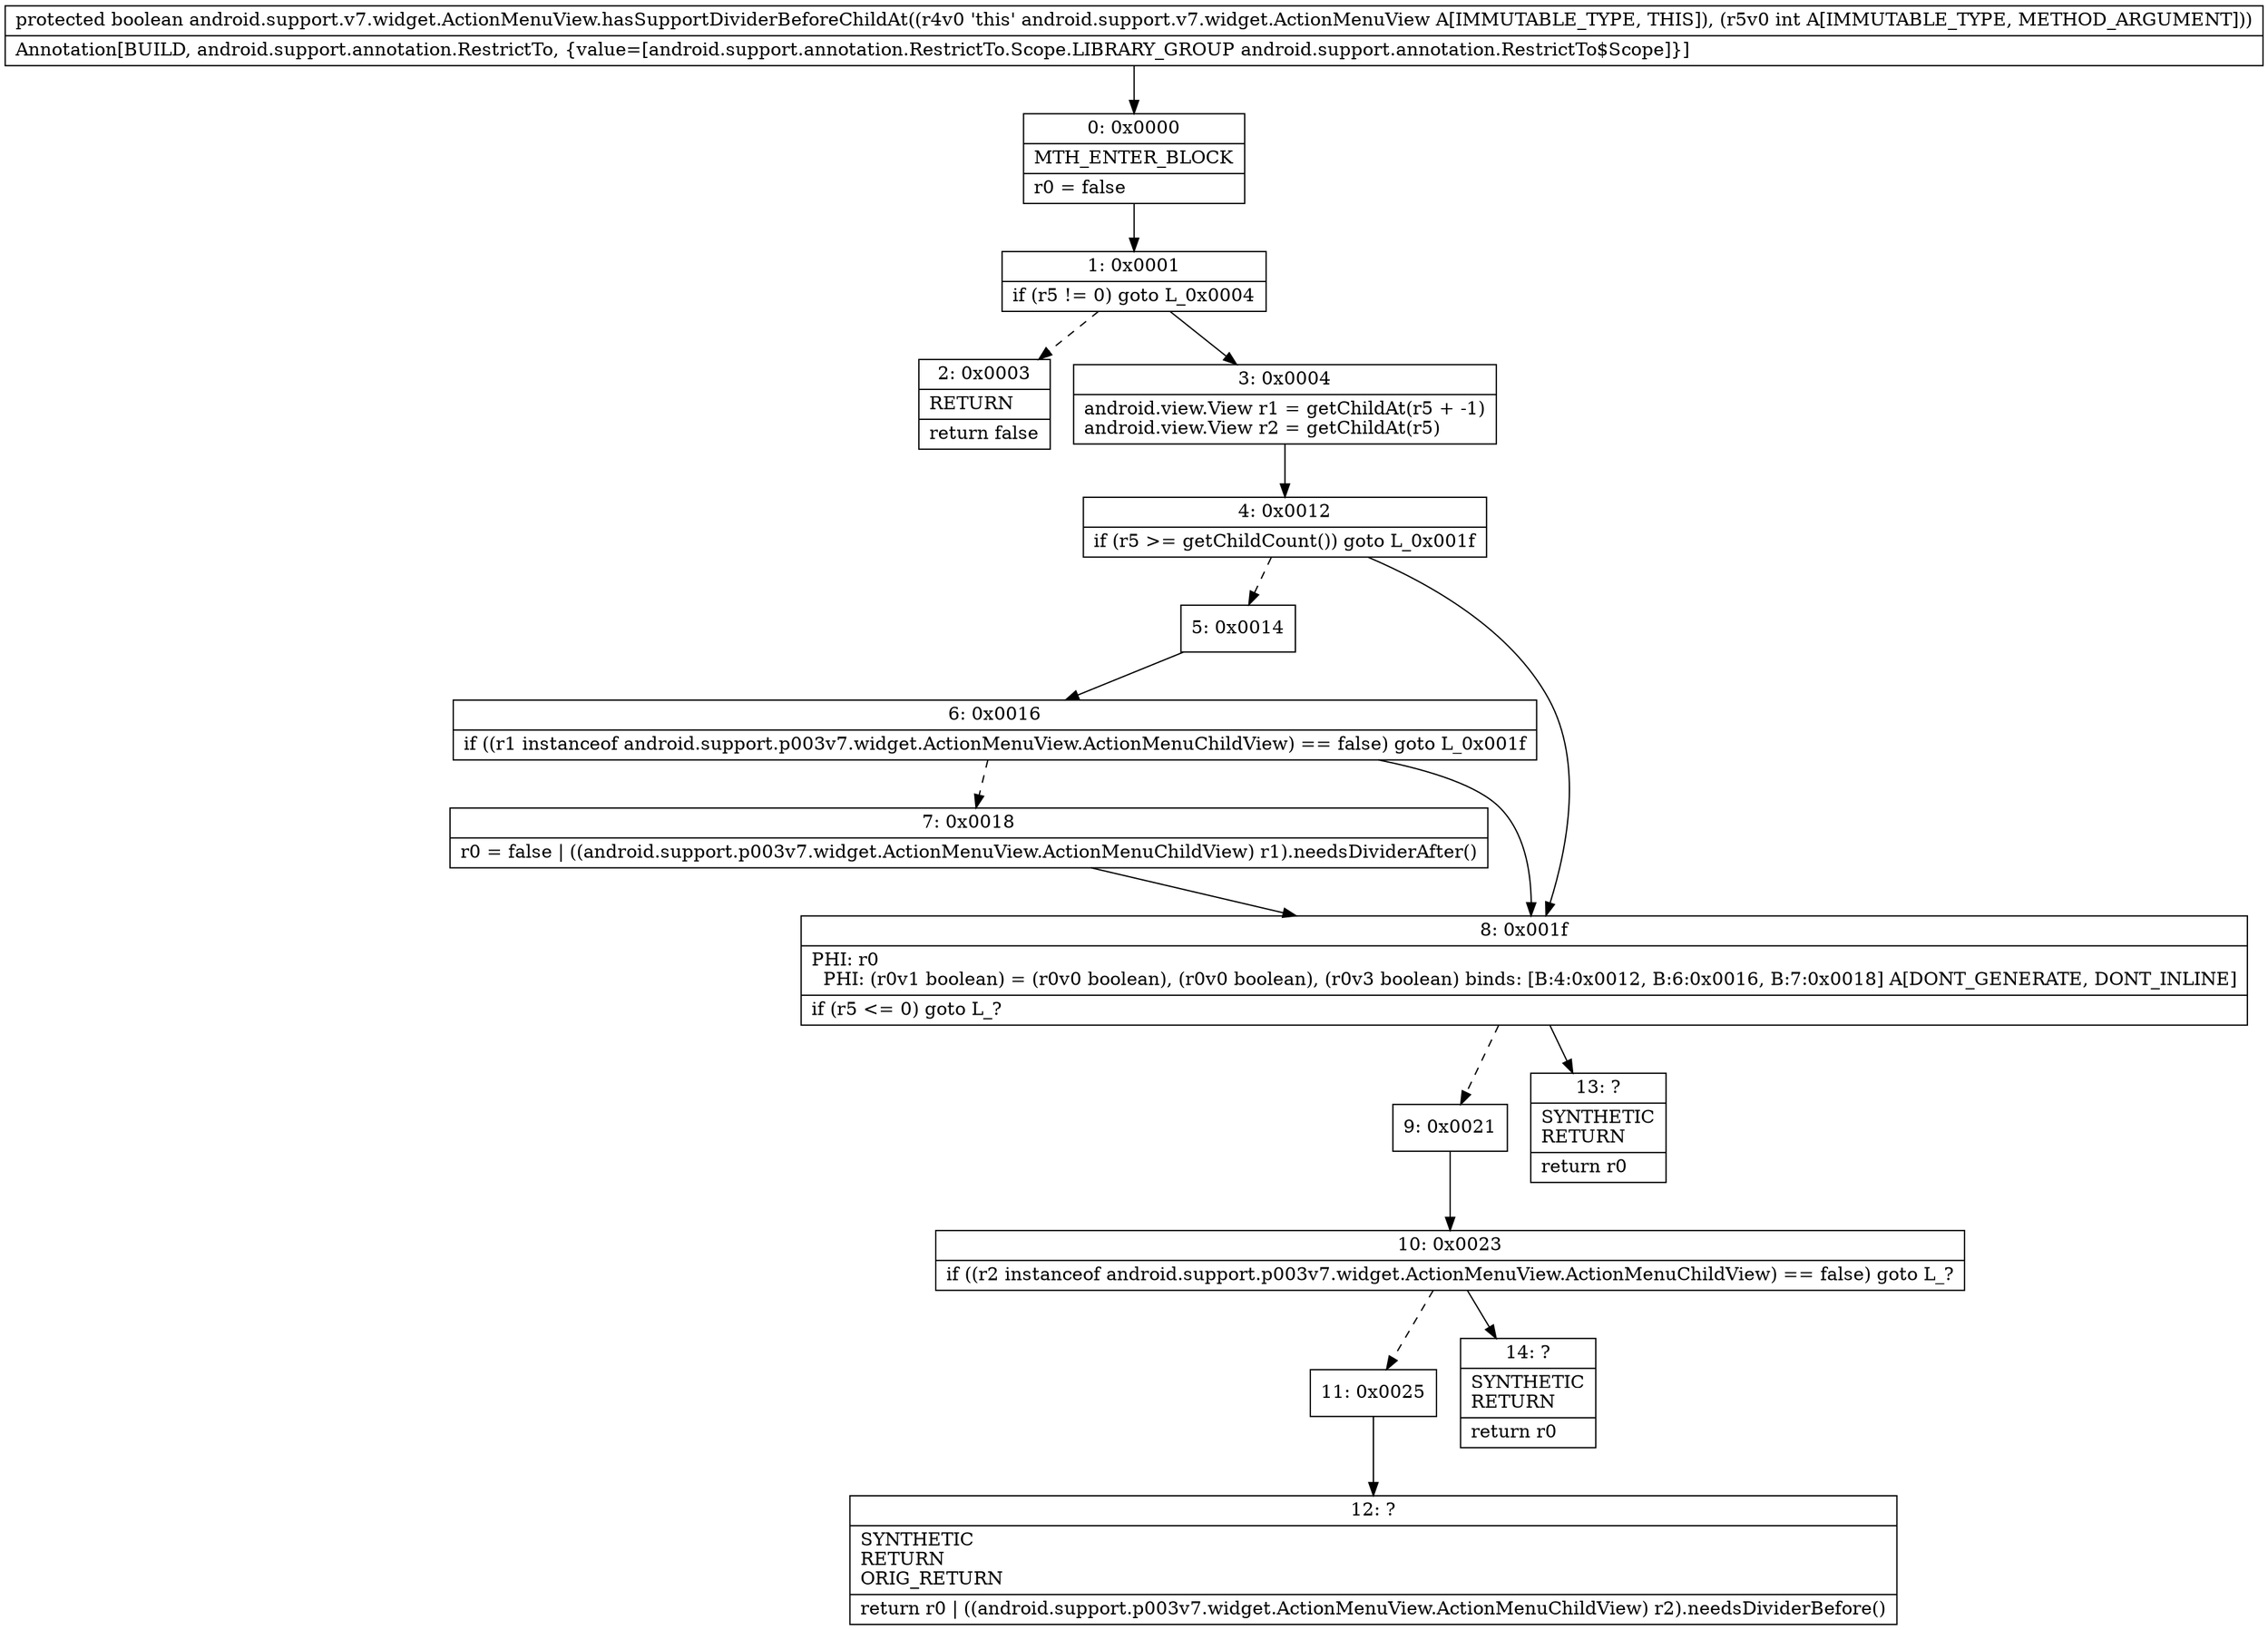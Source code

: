 digraph "CFG forandroid.support.v7.widget.ActionMenuView.hasSupportDividerBeforeChildAt(I)Z" {
Node_0 [shape=record,label="{0\:\ 0x0000|MTH_ENTER_BLOCK\l|r0 = false\l}"];
Node_1 [shape=record,label="{1\:\ 0x0001|if (r5 != 0) goto L_0x0004\l}"];
Node_2 [shape=record,label="{2\:\ 0x0003|RETURN\l|return false\l}"];
Node_3 [shape=record,label="{3\:\ 0x0004|android.view.View r1 = getChildAt(r5 + \-1)\landroid.view.View r2 = getChildAt(r5)\l}"];
Node_4 [shape=record,label="{4\:\ 0x0012|if (r5 \>= getChildCount()) goto L_0x001f\l}"];
Node_5 [shape=record,label="{5\:\ 0x0014}"];
Node_6 [shape=record,label="{6\:\ 0x0016|if ((r1 instanceof android.support.p003v7.widget.ActionMenuView.ActionMenuChildView) == false) goto L_0x001f\l}"];
Node_7 [shape=record,label="{7\:\ 0x0018|r0 = false \| ((android.support.p003v7.widget.ActionMenuView.ActionMenuChildView) r1).needsDividerAfter()\l}"];
Node_8 [shape=record,label="{8\:\ 0x001f|PHI: r0 \l  PHI: (r0v1 boolean) = (r0v0 boolean), (r0v0 boolean), (r0v3 boolean) binds: [B:4:0x0012, B:6:0x0016, B:7:0x0018] A[DONT_GENERATE, DONT_INLINE]\l|if (r5 \<= 0) goto L_?\l}"];
Node_9 [shape=record,label="{9\:\ 0x0021}"];
Node_10 [shape=record,label="{10\:\ 0x0023|if ((r2 instanceof android.support.p003v7.widget.ActionMenuView.ActionMenuChildView) == false) goto L_?\l}"];
Node_11 [shape=record,label="{11\:\ 0x0025}"];
Node_12 [shape=record,label="{12\:\ ?|SYNTHETIC\lRETURN\lORIG_RETURN\l|return r0 \| ((android.support.p003v7.widget.ActionMenuView.ActionMenuChildView) r2).needsDividerBefore()\l}"];
Node_13 [shape=record,label="{13\:\ ?|SYNTHETIC\lRETURN\l|return r0\l}"];
Node_14 [shape=record,label="{14\:\ ?|SYNTHETIC\lRETURN\l|return r0\l}"];
MethodNode[shape=record,label="{protected boolean android.support.v7.widget.ActionMenuView.hasSupportDividerBeforeChildAt((r4v0 'this' android.support.v7.widget.ActionMenuView A[IMMUTABLE_TYPE, THIS]), (r5v0 int A[IMMUTABLE_TYPE, METHOD_ARGUMENT]))  | Annotation[BUILD, android.support.annotation.RestrictTo, \{value=[android.support.annotation.RestrictTo.Scope.LIBRARY_GROUP android.support.annotation.RestrictTo$Scope]\}]\l}"];
MethodNode -> Node_0;
Node_0 -> Node_1;
Node_1 -> Node_2[style=dashed];
Node_1 -> Node_3;
Node_3 -> Node_4;
Node_4 -> Node_5[style=dashed];
Node_4 -> Node_8;
Node_5 -> Node_6;
Node_6 -> Node_7[style=dashed];
Node_6 -> Node_8;
Node_7 -> Node_8;
Node_8 -> Node_9[style=dashed];
Node_8 -> Node_13;
Node_9 -> Node_10;
Node_10 -> Node_11[style=dashed];
Node_10 -> Node_14;
Node_11 -> Node_12;
}

